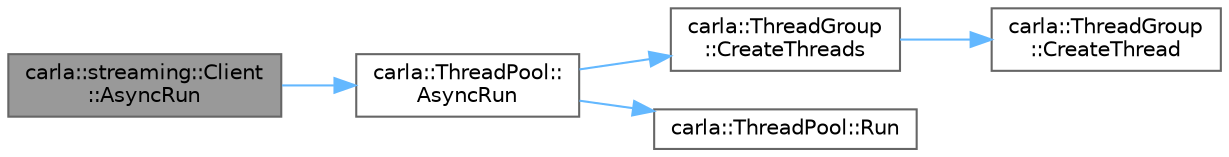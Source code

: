 digraph "carla::streaming::Client::AsyncRun"
{
 // INTERACTIVE_SVG=YES
 // LATEX_PDF_SIZE
  bgcolor="transparent";
  edge [fontname=Helvetica,fontsize=10,labelfontname=Helvetica,labelfontsize=10];
  node [fontname=Helvetica,fontsize=10,shape=box,height=0.2,width=0.4];
  rankdir="LR";
  Node1 [id="Node000001",label="carla::streaming::Client\l::AsyncRun",height=0.2,width=0.4,color="gray40", fillcolor="grey60", style="filled", fontcolor="black",tooltip=" "];
  Node1 -> Node2 [id="edge1_Node000001_Node000002",color="steelblue1",style="solid",tooltip=" "];
  Node2 [id="Node000002",label="carla::ThreadPool::\lAsyncRun",height=0.2,width=0.4,color="grey40", fillcolor="white", style="filled",URL="$da/d72/classcarla_1_1ThreadPool.html#a44af52924b5a2dbd0699808a4394f30f",tooltip="Launch threads to run tasks asynchronously."];
  Node2 -> Node3 [id="edge2_Node000002_Node000003",color="steelblue1",style="solid",tooltip=" "];
  Node3 [id="Node000003",label="carla::ThreadGroup\l::CreateThreads",height=0.2,width=0.4,color="grey40", fillcolor="white", style="filled",URL="$db/d71/classcarla_1_1ThreadGroup.html#a7c76ec6db944947c149985627442434b",tooltip=" "];
  Node3 -> Node4 [id="edge3_Node000003_Node000004",color="steelblue1",style="solid",tooltip=" "];
  Node4 [id="Node000004",label="carla::ThreadGroup\l::CreateThread",height=0.2,width=0.4,color="grey40", fillcolor="white", style="filled",URL="$db/d71/classcarla_1_1ThreadGroup.html#acc9d822c4e73247c9565e3c089debf4a",tooltip=" "];
  Node2 -> Node5 [id="edge4_Node000002_Node000005",color="steelblue1",style="solid",tooltip=" "];
  Node5 [id="Node000005",label="carla::ThreadPool::Run",height=0.2,width=0.4,color="grey40", fillcolor="white", style="filled",URL="$da/d72/classcarla_1_1ThreadPool.html#a75cacb83795788d41db12ebf27a25ee3",tooltip="Run tasks in this thread."];
}
